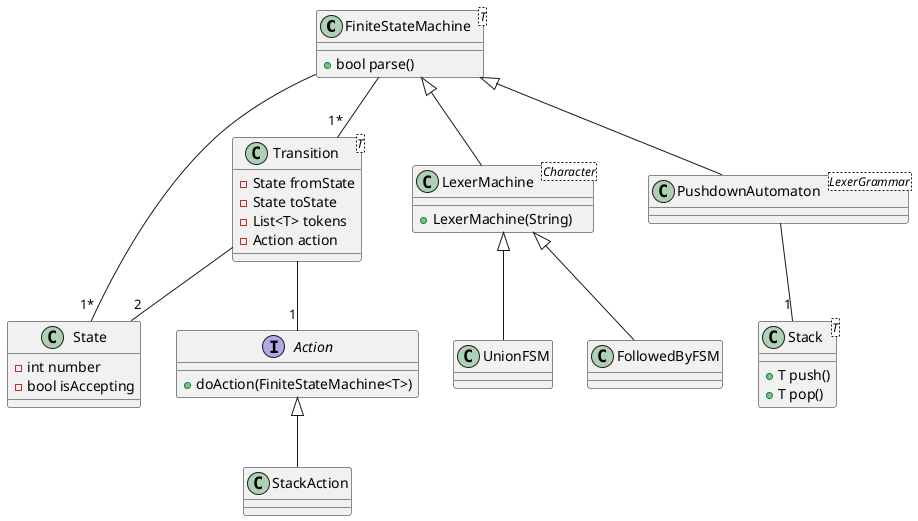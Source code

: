 @startuml

class FiniteStateMachine<T> {
    +bool parse()
}

class Transition<T> {
    -State fromState
    -State toState
    -List<T> tokens
    -Action action

}

class State {
    - int number
    - bool isAccepting
}

interface Action {
    +doAction(FiniteStateMachine<T>)
}


class LexerMachine<Character> {
    +LexerMachine(String)
}

class UnionFSM

class FollowedByFSM

class PushdownAutomaton<LexerGrammar>

class Stack<T> {
    +T push()
    +T pop()
}

class StackAction {
}

FiniteStateMachine <|-- LexerMachine
FiniteStateMachine <|-- PushdownAutomaton

LexerMachine <|-- UnionFSM
LexerMachine <|-- FollowedByFSM

FiniteStateMachine -- "1*" Transition
FiniteStateMachine -- "1*" State

Transition -- "2" State
Transition -- "1" Action

PushdownAutomaton -- "1" Stack

Action <|-- StackAction

@enduml